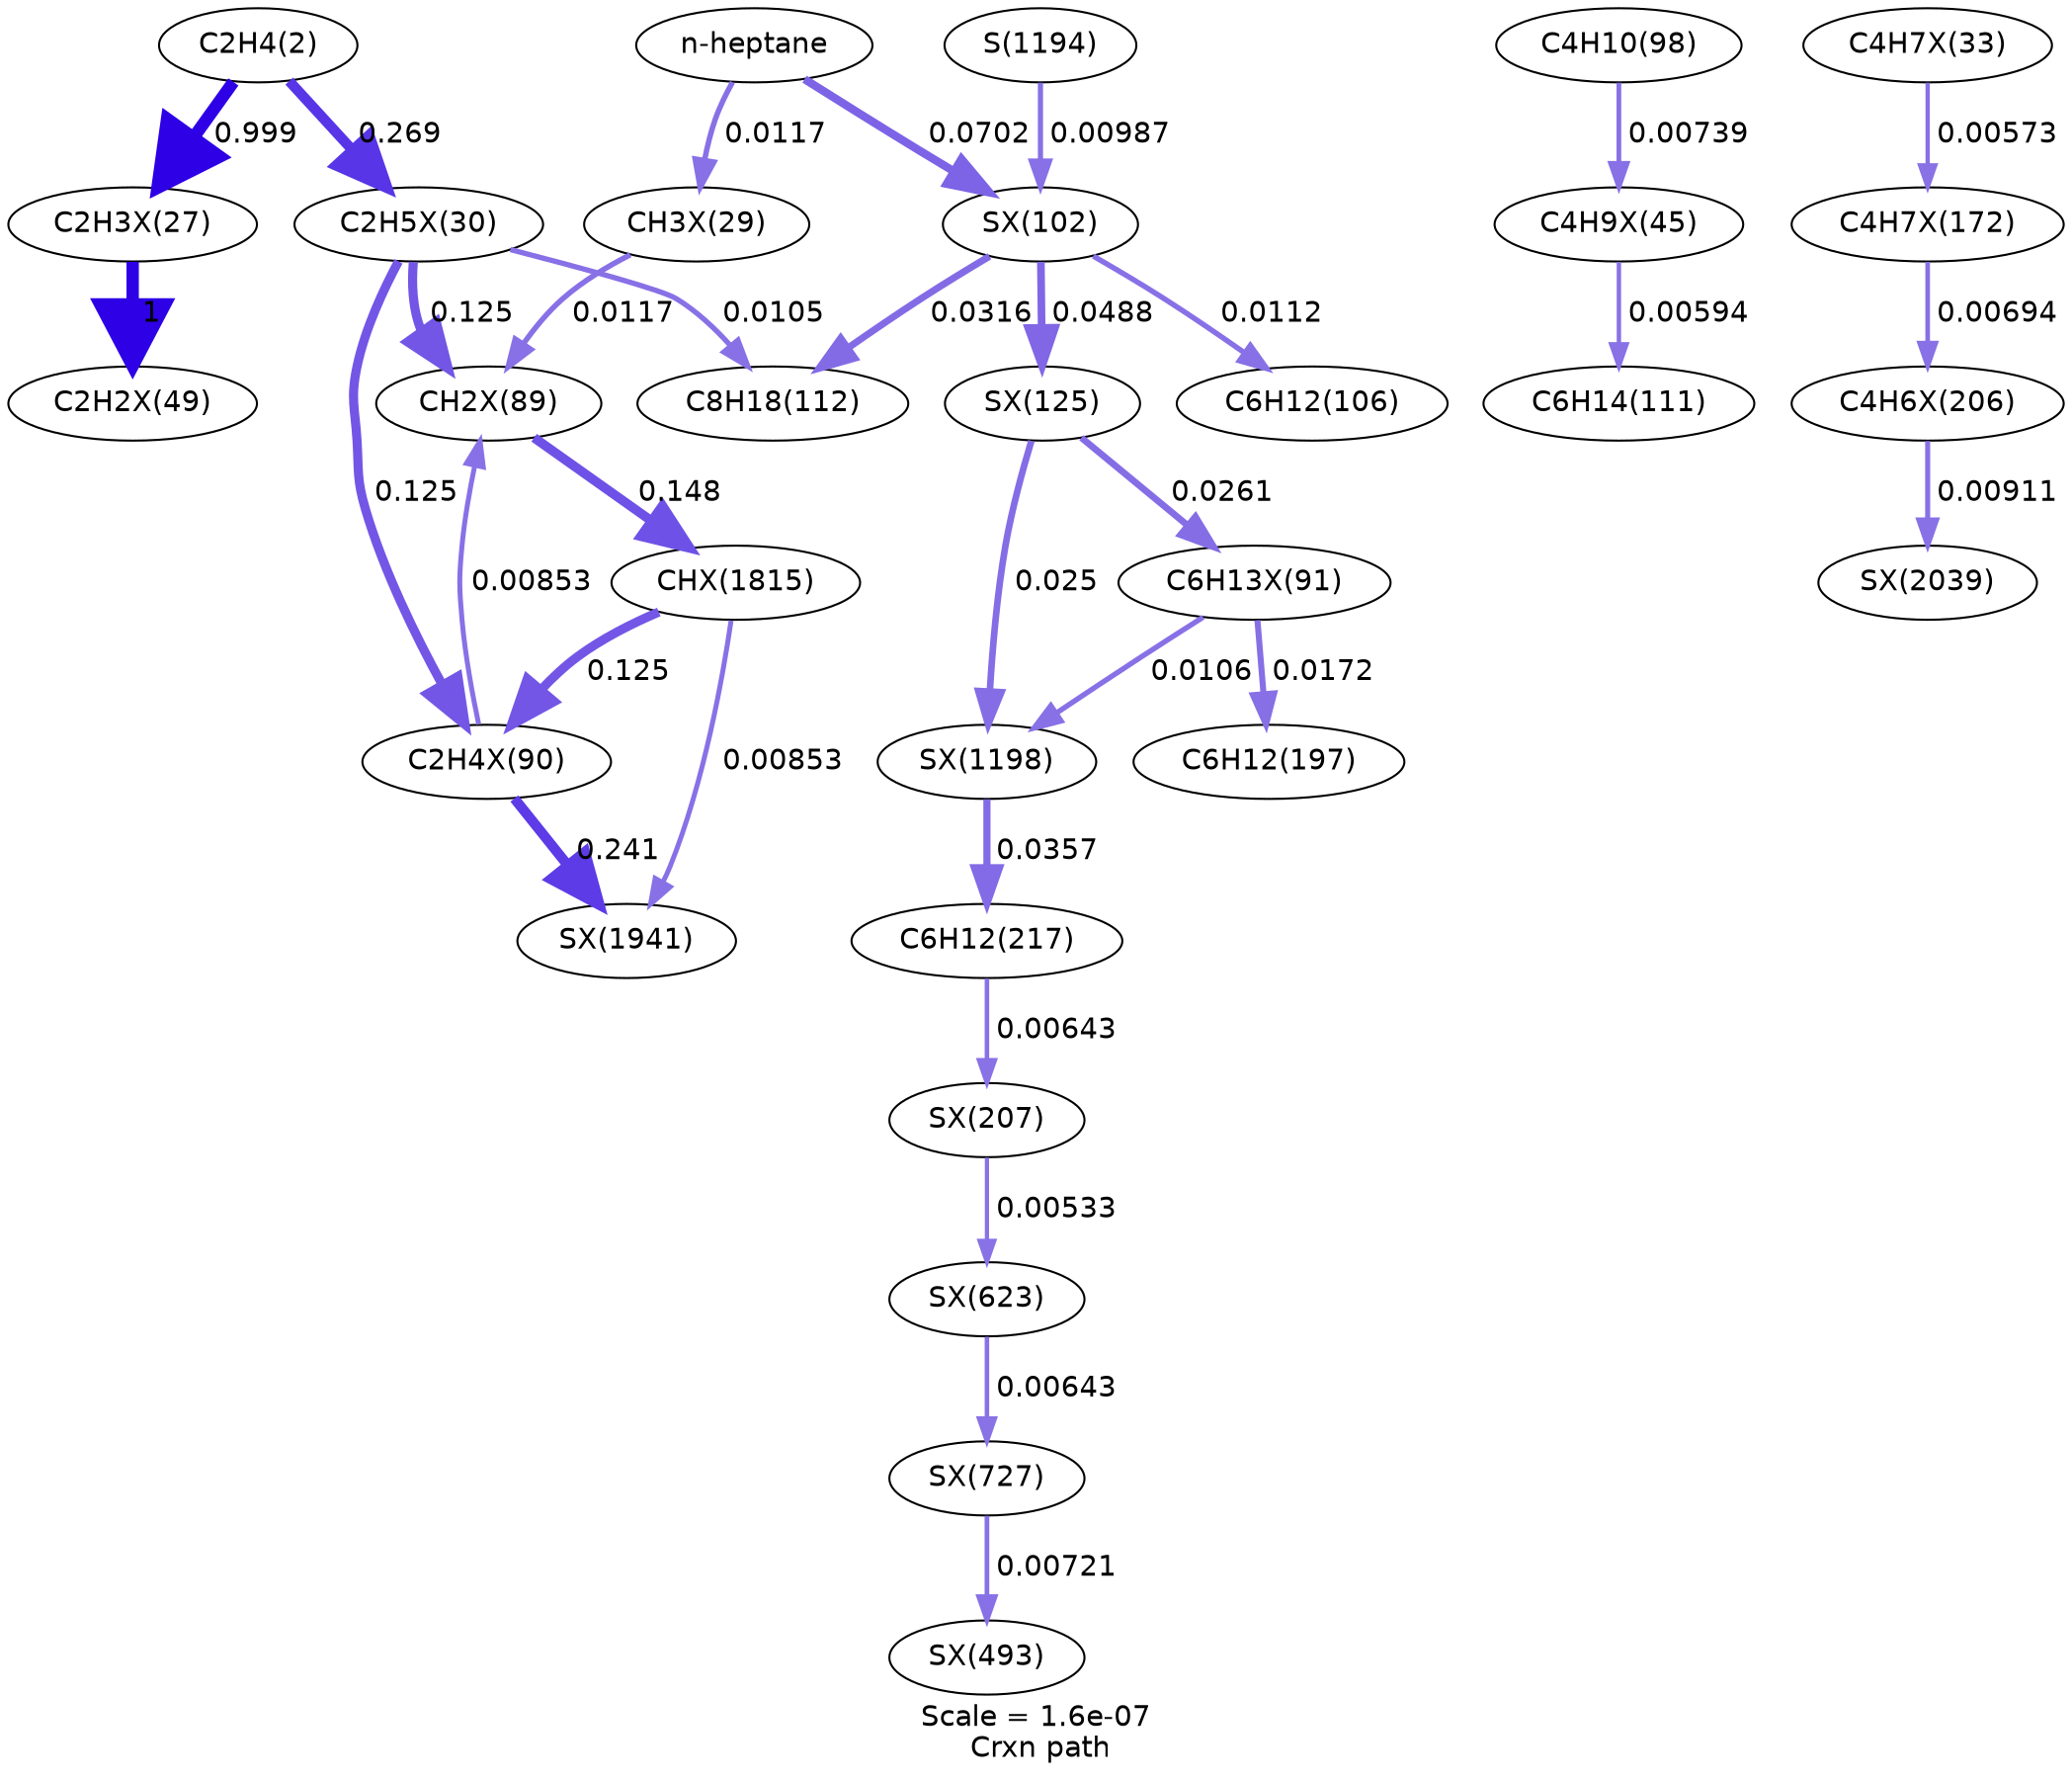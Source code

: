 digraph reaction_paths {
center=1;
s5 -> s28[fontname="Helvetica", style="setlinewidth(6)", arrowsize=3, color="0.7, 1.5, 0.9"
, label=" 0.999"];
s5 -> s30[fontname="Helvetica", style="setlinewidth(5.01)", arrowsize=2.5, color="0.7, 0.769, 0.9"
, label=" 0.269"];
s28 -> s37[fontname="Helvetica", style="setlinewidth(6)", arrowsize=3, color="0.7, 1.5, 0.9"
, label=" 1"];
s30 -> s15[fontname="Helvetica", style="setlinewidth(2.56)", arrowsize=1.28, color="0.7, 0.511, 0.9"
, label=" 0.0105"];
s30 -> s45[fontname="Helvetica", style="setlinewidth(4.43)", arrowsize=2.21, color="0.7, 0.625, 0.9"
, label=" 0.125"];
s30 -> s46[fontname="Helvetica", style="setlinewidth(4.43)", arrowsize=2.21, color="0.7, 0.625, 0.9"
, label=" 0.125"];
s10 -> s36[fontname="Helvetica", style="setlinewidth(2.3)", arrowsize=1.15, color="0.7, 0.507, 0.9"
, label=" 0.00739"];
s36 -> s14[fontname="Helvetica", style="setlinewidth(2.13)", arrowsize=1.06, color="0.7, 0.506, 0.9"
, label=" 0.00594"];
s49 -> s12[fontname="Helvetica", style="setlinewidth(2.61)", arrowsize=1.3, color="0.7, 0.511, 0.9"
, label=" 0.0112"];
s33 -> s51[fontname="Helvetica", style="setlinewidth(2.1)", arrowsize=1.05, color="0.7, 0.506, 0.9"
, label=" 0.00573"];
s51 -> s53[fontname="Helvetica", style="setlinewidth(2.25)", arrowsize=1.12, color="0.7, 0.507, 0.9"
, label=" 0.00694"];
s54 -> s63[fontname="Helvetica", style="setlinewidth(2.05)", arrowsize=1.02, color="0.7, 0.505, 0.9"
, label=" 0.00533"];
s21 -> s54[fontname="Helvetica", style="setlinewidth(2.19)", arrowsize=1.09, color="0.7, 0.506, 0.9"
, label=" 0.00643"];
s63 -> s65[fontname="Helvetica", style="setlinewidth(2.19)", arrowsize=1.09, color="0.7, 0.506, 0.9"
, label=" 0.00643"];
s65 -> s60[fontname="Helvetica", style="setlinewidth(2.28)", arrowsize=1.14, color="0.7, 0.507, 0.9"
, label=" 0.00721"];
s49 -> s15[fontname="Helvetica", style="setlinewidth(3.39)", arrowsize=1.7, color="0.7, 0.532, 0.9"
, label=" 0.0316"];
s49 -> s50[fontname="Helvetica", style="setlinewidth(3.72)", arrowsize=1.86, color="0.7, 0.549, 0.9"
, label=" 0.0488"];
s0 -> s49[fontname="Helvetica", style="setlinewidth(3.99)", arrowsize=2, color="0.7, 0.57, 0.9"
, label=" 0.0702"];
s25 -> s49[fontname="Helvetica", style="setlinewidth(2.51)", arrowsize=1.26, color="0.7, 0.51, 0.9"
, label=" 0.00987"];
s50 -> s47[fontname="Helvetica", style="setlinewidth(3.25)", arrowsize=1.62, color="0.7, 0.526, 0.9"
, label=" 0.0261"];
s50 -> s67[fontname="Helvetica", style="setlinewidth(3.22)", arrowsize=1.61, color="0.7, 0.525, 0.9"
, label=" 0.025"];
s47 -> s67[fontname="Helvetica", style="setlinewidth(2.57)", arrowsize=1.28, color="0.7, 0.511, 0.9"
, label=" 0.0106"];
s47 -> s19[fontname="Helvetica", style="setlinewidth(2.93)", arrowsize=1.47, color="0.7, 0.517, 0.9"
, label=" 0.0172"];
s67 -> s21[fontname="Helvetica", style="setlinewidth(3.48)", arrowsize=1.74, color="0.7, 0.536, 0.9"
, label=" 0.0357"];
s0 -> s29[fontname="Helvetica", style="setlinewidth(2.64)", arrowsize=1.32, color="0.7, 0.512, 0.9"
, label=" 0.0117"];
s29 -> s45[fontname="Helvetica", style="setlinewidth(2.64)", arrowsize=1.32, color="0.7, 0.512, 0.9"
, label=" 0.0117"];
s45 -> s75[fontname="Helvetica", style="setlinewidth(4.56)", arrowsize=2.28, color="0.7, 0.648, 0.9"
, label=" 0.148"];
s46 -> s45[fontname="Helvetica", style="setlinewidth(2.4)", arrowsize=1.2, color="0.7, 0.509, 0.9"
, label=" 0.00853"];
s75 -> s46[fontname="Helvetica", style="setlinewidth(4.43)", arrowsize=2.21, color="0.7, 0.625, 0.9"
, label=" 0.125"];
s75 -> s76[fontname="Helvetica", style="setlinewidth(2.4)", arrowsize=1.2, color="0.7, 0.509, 0.9"
, label=" 0.00853"];
s46 -> s76[fontname="Helvetica", style="setlinewidth(4.93)", arrowsize=2.46, color="0.7, 0.741, 0.9"
, label=" 0.241"];
s53 -> s77[fontname="Helvetica", style="setlinewidth(2.45)", arrowsize=1.23, color="0.7, 0.509, 0.9"
, label=" 0.00911"];
s0 [ fontname="Helvetica", label="n-heptane"];
s5 [ fontname="Helvetica", label="C2H4(2)"];
s10 [ fontname="Helvetica", label="C4H10(98)"];
s12 [ fontname="Helvetica", label="C6H12(106)"];
s14 [ fontname="Helvetica", label="C6H14(111)"];
s15 [ fontname="Helvetica", label="C8H18(112)"];
s19 [ fontname="Helvetica", label="C6H12(197)"];
s21 [ fontname="Helvetica", label="C6H12(217)"];
s25 [ fontname="Helvetica", label="S(1194)"];
s28 [ fontname="Helvetica", label="C2H3X(27)"];
s29 [ fontname="Helvetica", label="CH3X(29)"];
s30 [ fontname="Helvetica", label="C2H5X(30)"];
s33 [ fontname="Helvetica", label="C4H7X(33)"];
s36 [ fontname="Helvetica", label="C4H9X(45)"];
s37 [ fontname="Helvetica", label="C2H2X(49)"];
s45 [ fontname="Helvetica", label="CH2X(89)"];
s46 [ fontname="Helvetica", label="C2H4X(90)"];
s47 [ fontname="Helvetica", label="C6H13X(91)"];
s49 [ fontname="Helvetica", label="SX(102)"];
s50 [ fontname="Helvetica", label="SX(125)"];
s51 [ fontname="Helvetica", label="C4H7X(172)"];
s53 [ fontname="Helvetica", label="C4H6X(206)"];
s54 [ fontname="Helvetica", label="SX(207)"];
s60 [ fontname="Helvetica", label="SX(493)"];
s63 [ fontname="Helvetica", label="SX(623)"];
s65 [ fontname="Helvetica", label="SX(727)"];
s67 [ fontname="Helvetica", label="SX(1198)"];
s75 [ fontname="Helvetica", label="CHX(1815)"];
s76 [ fontname="Helvetica", label="SX(1941)"];
s77 [ fontname="Helvetica", label="SX(2039)"];
 label = "Scale = 1.6e-07\l Crxn path";
 fontname = "Helvetica";
}
